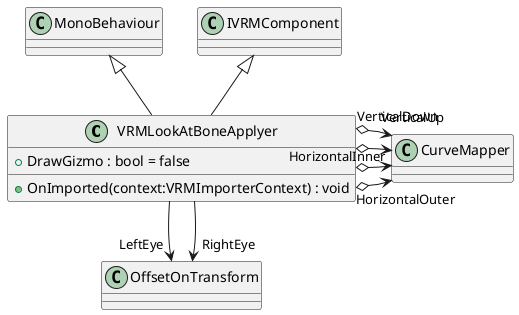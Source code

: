 @startuml
class VRMLookAtBoneApplyer {
    + DrawGizmo : bool = false
    + OnImported(context:VRMImporterContext) : void
}
MonoBehaviour <|-- VRMLookAtBoneApplyer
IVRMComponent <|-- VRMLookAtBoneApplyer
VRMLookAtBoneApplyer --> "LeftEye" OffsetOnTransform
VRMLookAtBoneApplyer --> "RightEye" OffsetOnTransform
VRMLookAtBoneApplyer o-> "HorizontalOuter" CurveMapper
VRMLookAtBoneApplyer o-> "HorizontalInner" CurveMapper
VRMLookAtBoneApplyer o-> "VerticalDown" CurveMapper
VRMLookAtBoneApplyer o-> "VerticalUp" CurveMapper
@enduml
